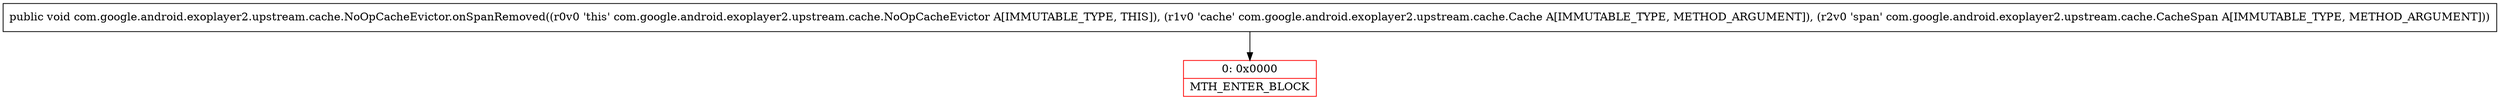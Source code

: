 digraph "CFG forcom.google.android.exoplayer2.upstream.cache.NoOpCacheEvictor.onSpanRemoved(Lcom\/google\/android\/exoplayer2\/upstream\/cache\/Cache;Lcom\/google\/android\/exoplayer2\/upstream\/cache\/CacheSpan;)V" {
subgraph cluster_Region_106036805 {
label = "R(0)";
node [shape=record,color=blue];
}
Node_0 [shape=record,color=red,label="{0\:\ 0x0000|MTH_ENTER_BLOCK\l}"];
MethodNode[shape=record,label="{public void com.google.android.exoplayer2.upstream.cache.NoOpCacheEvictor.onSpanRemoved((r0v0 'this' com.google.android.exoplayer2.upstream.cache.NoOpCacheEvictor A[IMMUTABLE_TYPE, THIS]), (r1v0 'cache' com.google.android.exoplayer2.upstream.cache.Cache A[IMMUTABLE_TYPE, METHOD_ARGUMENT]), (r2v0 'span' com.google.android.exoplayer2.upstream.cache.CacheSpan A[IMMUTABLE_TYPE, METHOD_ARGUMENT])) }"];
MethodNode -> Node_0;
}

